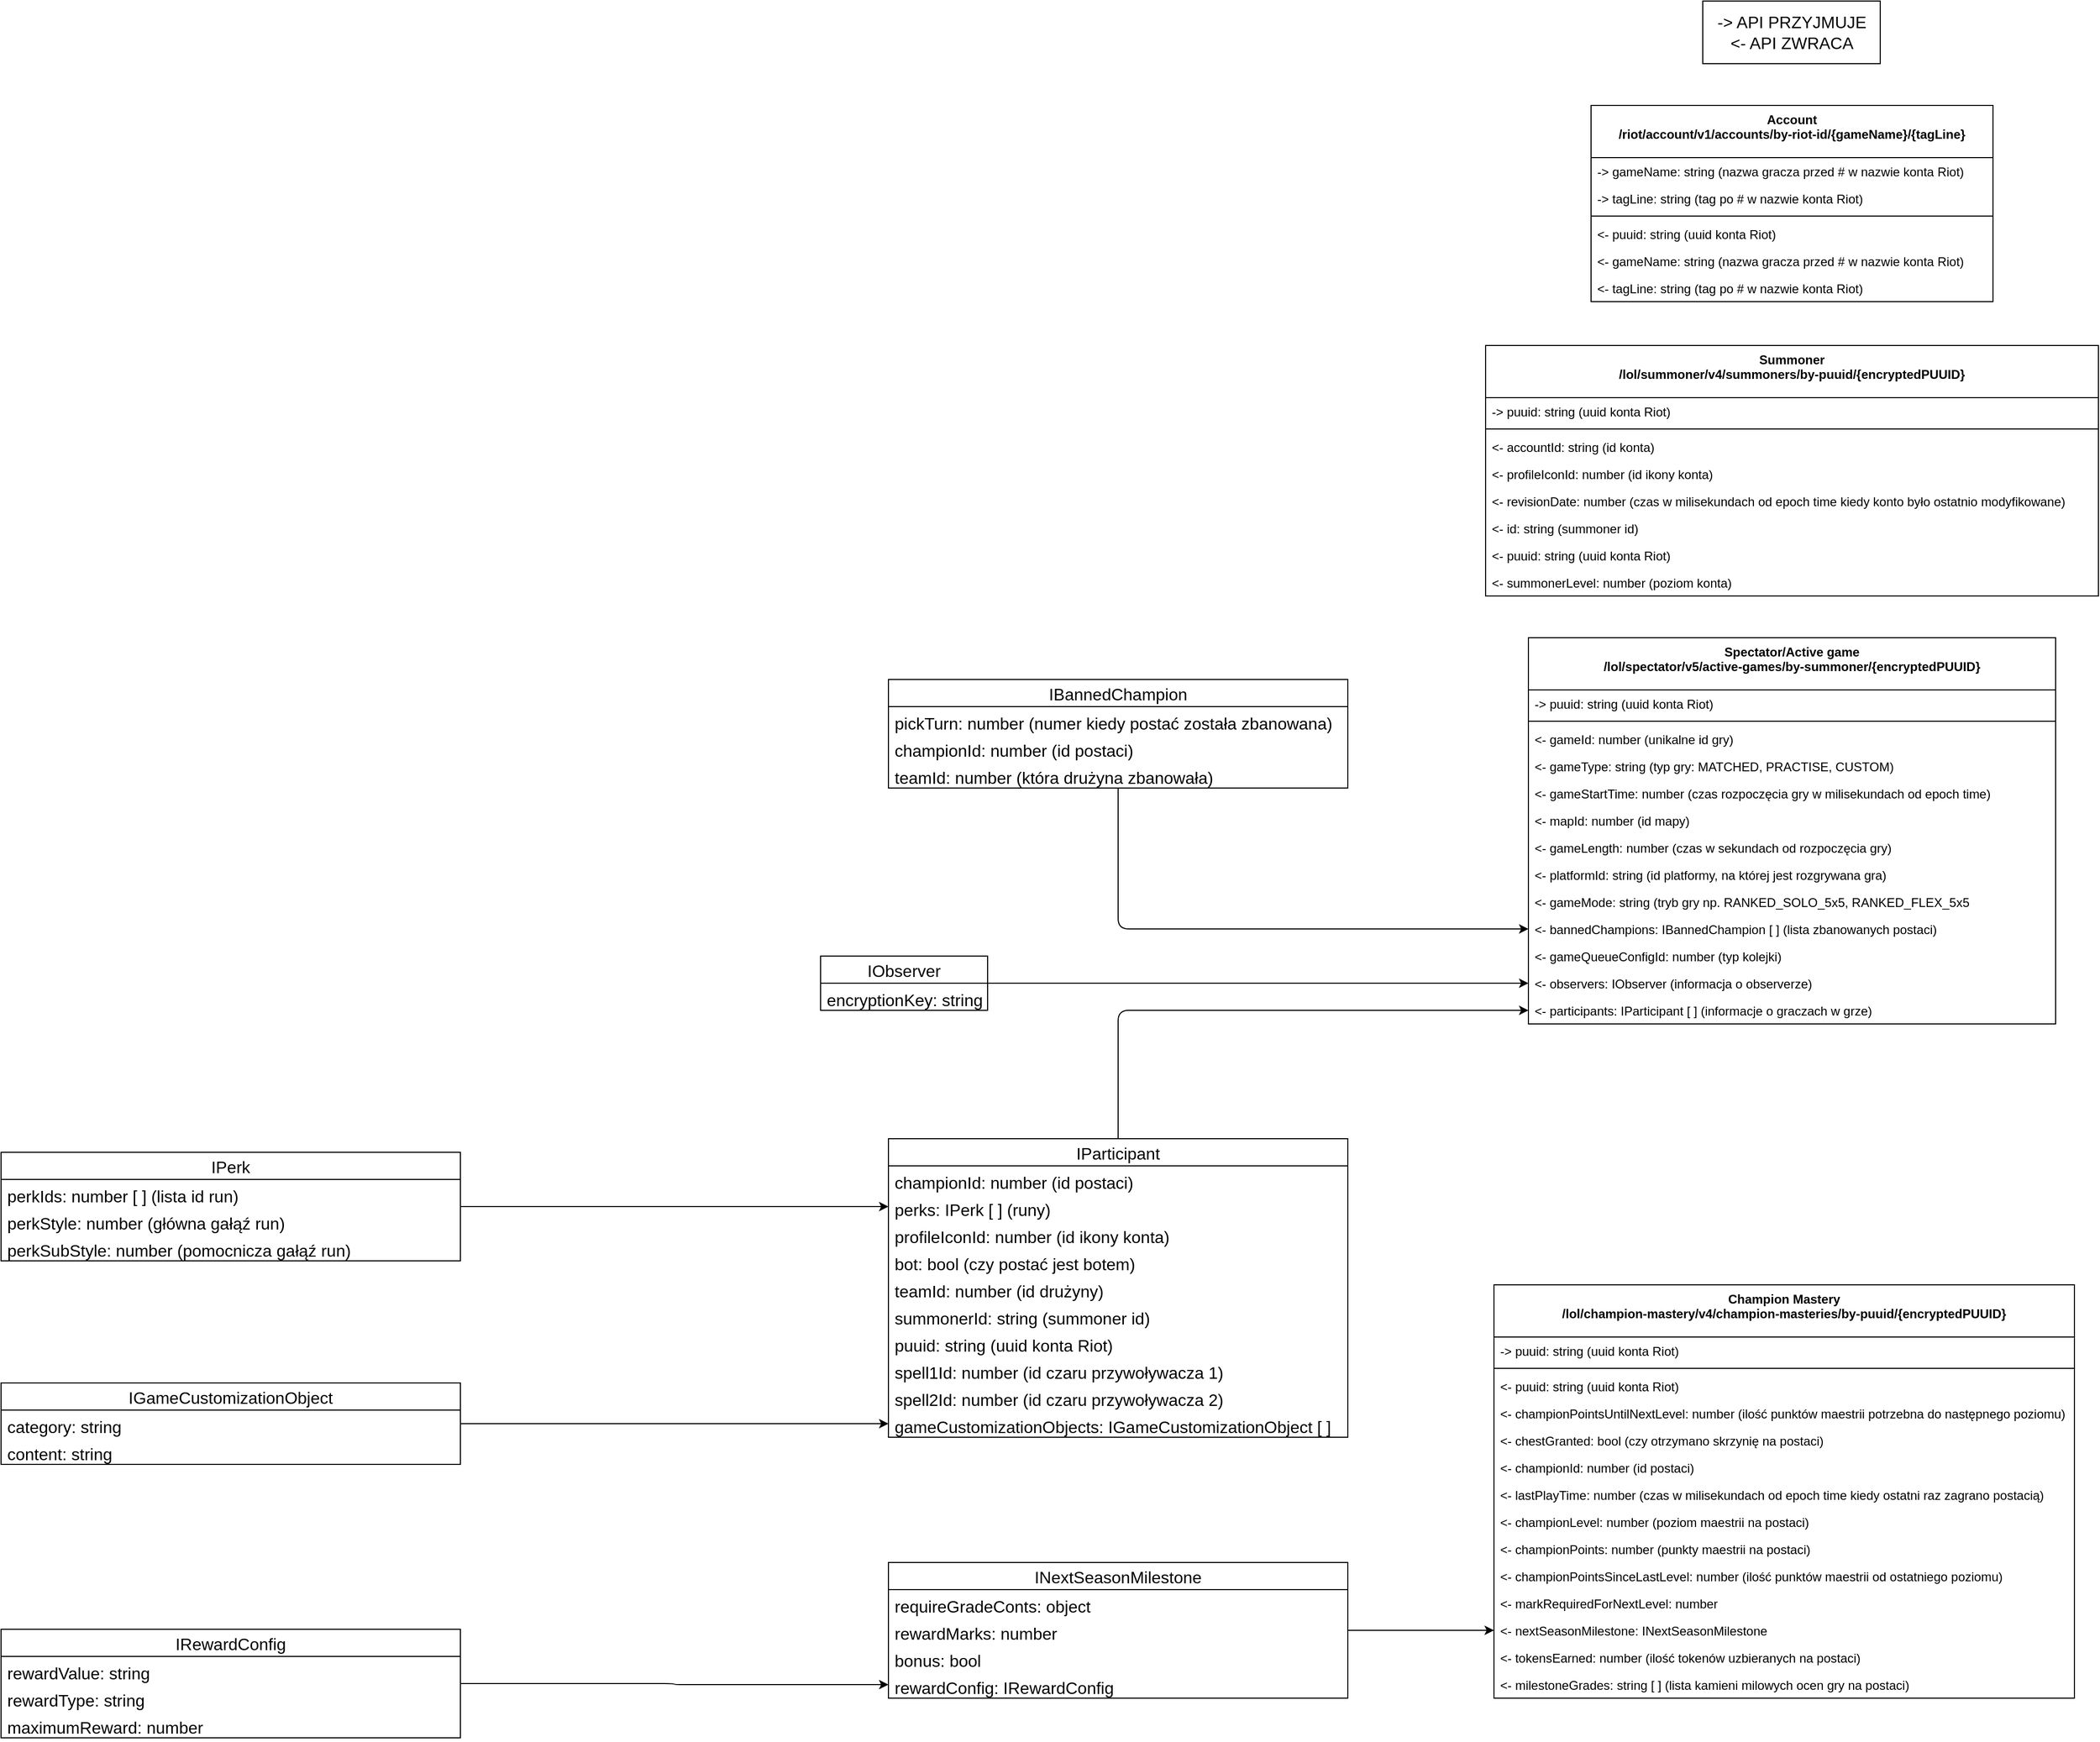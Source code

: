 <mxfile>
    <diagram id="v4KydXevRKA9k5-2016U" name="Page-1">
        <mxGraphModel dx="5660" dy="2357" grid="1" gridSize="10" guides="1" tooltips="1" connect="1" arrows="1" fold="1" page="1" pageScale="1" pageWidth="850" pageHeight="1100" math="0" shadow="0">
            <root>
                <mxCell id="0"/>
                <mxCell id="1" parent="0"/>
                <mxCell id="10" value="Account&#10;/riot/account/v1/accounts/by-riot-id/{gameName}/{tagLine}" style="swimlane;fontStyle=1;align=center;verticalAlign=top;childLayout=stackLayout;horizontal=1;startSize=50;horizontalStack=0;resizeParent=1;resizeParentMax=0;resizeLast=0;collapsible=1;marginBottom=0;" vertex="1" parent="1">
                    <mxGeometry x="233" y="110" width="385" height="188" as="geometry"/>
                </mxCell>
                <mxCell id="11" value="-&gt; gameName: string (nazwa gracza przed # w nazwie konta Riot)" style="text;strokeColor=none;fillColor=none;align=left;verticalAlign=top;spacingLeft=4;spacingRight=4;overflow=hidden;rotatable=0;points=[[0,0.5],[1,0.5]];portConstraint=eastwest;" vertex="1" parent="10">
                    <mxGeometry y="50" width="385" height="26" as="geometry"/>
                </mxCell>
                <mxCell id="14" value="-&gt; tagLine: string (tag po # w nazwie konta Riot)" style="text;strokeColor=none;fillColor=none;align=left;verticalAlign=top;spacingLeft=4;spacingRight=4;overflow=hidden;rotatable=0;points=[[0,0.5],[1,0.5]];portConstraint=eastwest;" vertex="1" parent="10">
                    <mxGeometry y="76" width="385" height="26" as="geometry"/>
                </mxCell>
                <mxCell id="12" value="" style="line;strokeWidth=1;fillColor=none;align=left;verticalAlign=middle;spacingTop=-1;spacingLeft=3;spacingRight=3;rotatable=0;labelPosition=right;points=[];portConstraint=eastwest;strokeColor=inherit;" vertex="1" parent="10">
                    <mxGeometry y="102" width="385" height="8" as="geometry"/>
                </mxCell>
                <mxCell id="13" value="&lt;- puuid: string (uuid konta Riot)" style="text;strokeColor=none;fillColor=none;align=left;verticalAlign=top;spacingLeft=4;spacingRight=4;overflow=hidden;rotatable=0;points=[[0,0.5],[1,0.5]];portConstraint=eastwest;" vertex="1" parent="10">
                    <mxGeometry y="110" width="385" height="26" as="geometry"/>
                </mxCell>
                <mxCell id="15" value="&lt;- gameName: string (nazwa gracza przed # w nazwie konta Riot)" style="text;strokeColor=none;fillColor=none;align=left;verticalAlign=top;spacingLeft=4;spacingRight=4;overflow=hidden;rotatable=0;points=[[0,0.5],[1,0.5]];portConstraint=eastwest;" vertex="1" parent="10">
                    <mxGeometry y="136" width="385" height="26" as="geometry"/>
                </mxCell>
                <mxCell id="20" value="&lt;- tagLine: string (tag po # w nazwie konta Riot)" style="text;strokeColor=none;fillColor=none;align=left;verticalAlign=top;spacingLeft=4;spacingRight=4;overflow=hidden;rotatable=0;points=[[0,0.5],[1,0.5]];portConstraint=eastwest;" vertex="1" parent="10">
                    <mxGeometry y="162" width="385" height="26" as="geometry"/>
                </mxCell>
                <mxCell id="21" value="&lt;font style=&quot;font-size: 16px;&quot;&gt;-&amp;gt; API PRZYJMUJE&lt;br&gt;&amp;lt;- API ZWRACA&lt;/font&gt;" style="html=1;" vertex="1" parent="1">
                    <mxGeometry x="340" y="10" width="170" height="60" as="geometry"/>
                </mxCell>
                <mxCell id="22" value="Summoner&#10;/lol/summoner/v4/summoners/by-puuid/{encryptedPUUID}" style="swimlane;fontStyle=1;align=center;verticalAlign=top;childLayout=stackLayout;horizontal=1;startSize=50;horizontalStack=0;resizeParent=1;resizeParentMax=0;resizeLast=0;collapsible=1;marginBottom=0;" vertex="1" parent="1">
                    <mxGeometry x="132" y="340" width="587" height="240" as="geometry"/>
                </mxCell>
                <mxCell id="23" value="-&gt; puuid: string (uuid konta Riot)" style="text;strokeColor=none;fillColor=none;align=left;verticalAlign=top;spacingLeft=4;spacingRight=4;overflow=hidden;rotatable=0;points=[[0,0.5],[1,0.5]];portConstraint=eastwest;" vertex="1" parent="22">
                    <mxGeometry y="50" width="587" height="26" as="geometry"/>
                </mxCell>
                <mxCell id="25" value="" style="line;strokeWidth=1;fillColor=none;align=left;verticalAlign=middle;spacingTop=-1;spacingLeft=3;spacingRight=3;rotatable=0;labelPosition=right;points=[];portConstraint=eastwest;strokeColor=inherit;" vertex="1" parent="22">
                    <mxGeometry y="76" width="587" height="8" as="geometry"/>
                </mxCell>
                <mxCell id="26" value="&lt;- accountId: string (id konta)" style="text;strokeColor=none;fillColor=none;align=left;verticalAlign=top;spacingLeft=4;spacingRight=4;overflow=hidden;rotatable=0;points=[[0,0.5],[1,0.5]];portConstraint=eastwest;" vertex="1" parent="22">
                    <mxGeometry y="84" width="587" height="26" as="geometry"/>
                </mxCell>
                <mxCell id="27" value="&lt;- profileIconId: number (id ikony konta)" style="text;strokeColor=none;fillColor=none;align=left;verticalAlign=top;spacingLeft=4;spacingRight=4;overflow=hidden;rotatable=0;points=[[0,0.5],[1,0.5]];portConstraint=eastwest;" vertex="1" parent="22">
                    <mxGeometry y="110" width="587" height="26" as="geometry"/>
                </mxCell>
                <mxCell id="28" value="&lt;- revisionDate: number (czas w milisekundach od epoch time kiedy konto było ostatnio modyfikowane)" style="text;strokeColor=none;fillColor=none;align=left;verticalAlign=top;spacingLeft=4;spacingRight=4;overflow=hidden;rotatable=0;points=[[0,0.5],[1,0.5]];portConstraint=eastwest;" vertex="1" parent="22">
                    <mxGeometry y="136" width="587" height="26" as="geometry"/>
                </mxCell>
                <mxCell id="29" value="&lt;- id: string (summoner id)" style="text;strokeColor=none;fillColor=none;align=left;verticalAlign=top;spacingLeft=4;spacingRight=4;overflow=hidden;rotatable=0;points=[[0,0.5],[1,0.5]];portConstraint=eastwest;" vertex="1" parent="22">
                    <mxGeometry y="162" width="587" height="26" as="geometry"/>
                </mxCell>
                <mxCell id="30" value="&lt;- puuid: string (uuid konta Riot)" style="text;strokeColor=none;fillColor=none;align=left;verticalAlign=top;spacingLeft=4;spacingRight=4;overflow=hidden;rotatable=0;points=[[0,0.5],[1,0.5]];portConstraint=eastwest;" vertex="1" parent="22">
                    <mxGeometry y="188" width="587" height="26" as="geometry"/>
                </mxCell>
                <mxCell id="31" value="&lt;- summonerLevel: number (poziom konta)" style="text;strokeColor=none;fillColor=none;align=left;verticalAlign=top;spacingLeft=4;spacingRight=4;overflow=hidden;rotatable=0;points=[[0,0.5],[1,0.5]];portConstraint=eastwest;" vertex="1" parent="22">
                    <mxGeometry y="214" width="587" height="26" as="geometry"/>
                </mxCell>
                <mxCell id="42" value="Spectator/Active game&#10;/lol/spectator/v5/active-games/by-summoner/{encryptedPUUID}" style="swimlane;fontStyle=1;align=center;verticalAlign=top;childLayout=stackLayout;horizontal=1;startSize=50;horizontalStack=0;resizeParent=1;resizeParentMax=0;resizeLast=0;collapsible=1;marginBottom=0;" vertex="1" parent="1">
                    <mxGeometry x="173" y="620" width="505" height="370" as="geometry"/>
                </mxCell>
                <mxCell id="43" value="-&gt; puuid: string (uuid konta Riot)" style="text;strokeColor=none;fillColor=none;align=left;verticalAlign=top;spacingLeft=4;spacingRight=4;overflow=hidden;rotatable=0;points=[[0,0.5],[1,0.5]];portConstraint=eastwest;" vertex="1" parent="42">
                    <mxGeometry y="50" width="505" height="26" as="geometry"/>
                </mxCell>
                <mxCell id="44" value="" style="line;strokeWidth=1;fillColor=none;align=left;verticalAlign=middle;spacingTop=-1;spacingLeft=3;spacingRight=3;rotatable=0;labelPosition=right;points=[];portConstraint=eastwest;strokeColor=inherit;" vertex="1" parent="42">
                    <mxGeometry y="76" width="505" height="8" as="geometry"/>
                </mxCell>
                <mxCell id="45" value="&lt;- gameId: number (unikalne id gry)" style="text;strokeColor=none;fillColor=none;align=left;verticalAlign=top;spacingLeft=4;spacingRight=4;overflow=hidden;rotatable=0;points=[[0,0.5],[1,0.5]];portConstraint=eastwest;" vertex="1" parent="42">
                    <mxGeometry y="84" width="505" height="26" as="geometry"/>
                </mxCell>
                <mxCell id="46" value="&lt;- gameType: string (typ gry: MATCHED, PRACTISE, CUSTOM)" style="text;strokeColor=none;fillColor=none;align=left;verticalAlign=top;spacingLeft=4;spacingRight=4;overflow=hidden;rotatable=0;points=[[0,0.5],[1,0.5]];portConstraint=eastwest;" vertex="1" parent="42">
                    <mxGeometry y="110" width="505" height="26" as="geometry"/>
                </mxCell>
                <mxCell id="47" value="&lt;- gameStartTime: number (czas rozpoczęcia gry w milisekundach od epoch time)" style="text;strokeColor=none;fillColor=none;align=left;verticalAlign=top;spacingLeft=4;spacingRight=4;overflow=hidden;rotatable=0;points=[[0,0.5],[1,0.5]];portConstraint=eastwest;" vertex="1" parent="42">
                    <mxGeometry y="136" width="505" height="26" as="geometry"/>
                </mxCell>
                <mxCell id="48" value="&lt;- mapId: number (id mapy)" style="text;strokeColor=none;fillColor=none;align=left;verticalAlign=top;spacingLeft=4;spacingRight=4;overflow=hidden;rotatable=0;points=[[0,0.5],[1,0.5]];portConstraint=eastwest;" vertex="1" parent="42">
                    <mxGeometry y="162" width="505" height="26" as="geometry"/>
                </mxCell>
                <mxCell id="49" value="&lt;- gameLength: number (czas w sekundach od rozpoczęcia gry)" style="text;strokeColor=none;fillColor=none;align=left;verticalAlign=top;spacingLeft=4;spacingRight=4;overflow=hidden;rotatable=0;points=[[0,0.5],[1,0.5]];portConstraint=eastwest;" vertex="1" parent="42">
                    <mxGeometry y="188" width="505" height="26" as="geometry"/>
                </mxCell>
                <mxCell id="50" value="&lt;- platformId: string (id platformy, na której jest rozgrywana gra)" style="text;strokeColor=none;fillColor=none;align=left;verticalAlign=top;spacingLeft=4;spacingRight=4;overflow=hidden;rotatable=0;points=[[0,0.5],[1,0.5]];portConstraint=eastwest;" vertex="1" parent="42">
                    <mxGeometry y="214" width="505" height="26" as="geometry"/>
                </mxCell>
                <mxCell id="51" value="&lt;- gameMode: string (tryb gry np. RANKED_SOLO_5x5, RANKED_FLEX_5x5" style="text;strokeColor=none;fillColor=none;align=left;verticalAlign=top;spacingLeft=4;spacingRight=4;overflow=hidden;rotatable=0;points=[[0,0.5],[1,0.5]];portConstraint=eastwest;" vertex="1" parent="42">
                    <mxGeometry y="240" width="505" height="26" as="geometry"/>
                </mxCell>
                <mxCell id="52" value="&lt;- bannedChampions: IBannedChampion [ ] (lista zbanowanych postaci)" style="text;strokeColor=none;fillColor=none;align=left;verticalAlign=top;spacingLeft=4;spacingRight=4;overflow=hidden;rotatable=0;points=[[0,0.5],[1,0.5]];portConstraint=eastwest;" vertex="1" parent="42">
                    <mxGeometry y="266" width="505" height="26" as="geometry"/>
                </mxCell>
                <mxCell id="53" value="&lt;- gameQueueConfigId: number (typ kolejki)" style="text;strokeColor=none;fillColor=none;align=left;verticalAlign=top;spacingLeft=4;spacingRight=4;overflow=hidden;rotatable=0;points=[[0,0.5],[1,0.5]];portConstraint=eastwest;" vertex="1" parent="42">
                    <mxGeometry y="292" width="505" height="26" as="geometry"/>
                </mxCell>
                <mxCell id="54" value="&lt;- observers: IObserver (informacja o observerze)" style="text;strokeColor=none;fillColor=none;align=left;verticalAlign=top;spacingLeft=4;spacingRight=4;overflow=hidden;rotatable=0;points=[[0,0.5],[1,0.5]];portConstraint=eastwest;" vertex="1" parent="42">
                    <mxGeometry y="318" width="505" height="26" as="geometry"/>
                </mxCell>
                <mxCell id="55" value="&lt;- participants: IParticipant [ ] (informacje o graczach w grze)" style="text;strokeColor=none;fillColor=none;align=left;verticalAlign=top;spacingLeft=4;spacingRight=4;overflow=hidden;rotatable=0;points=[[0,0.5],[1,0.5]];portConstraint=eastwest;" vertex="1" parent="42">
                    <mxGeometry y="344" width="505" height="26" as="geometry"/>
                </mxCell>
                <mxCell id="60" style="edgeStyle=orthogonalEdgeStyle;html=1;entryX=0;entryY=0.5;entryDx=0;entryDy=0;fontSize=16;" edge="1" parent="1" source="56" target="52">
                    <mxGeometry relative="1" as="geometry"/>
                </mxCell>
                <mxCell id="56" value="IBannedChampion" style="swimlane;fontStyle=0;childLayout=stackLayout;horizontal=1;startSize=26;fillColor=none;horizontalStack=0;resizeParent=1;resizeParentMax=0;resizeLast=0;collapsible=1;marginBottom=0;fontSize=16;" vertex="1" parent="1">
                    <mxGeometry x="-440" y="660" width="440" height="104" as="geometry"/>
                </mxCell>
                <mxCell id="57" value="pickTurn: number (numer kiedy postać została zbanowana)" style="text;strokeColor=none;fillColor=none;align=left;verticalAlign=top;spacingLeft=4;spacingRight=4;overflow=hidden;rotatable=0;points=[[0,0.5],[1,0.5]];portConstraint=eastwest;fontSize=16;" vertex="1" parent="56">
                    <mxGeometry y="26" width="440" height="26" as="geometry"/>
                </mxCell>
                <mxCell id="58" value="championId: number (id postaci)" style="text;strokeColor=none;fillColor=none;align=left;verticalAlign=top;spacingLeft=4;spacingRight=4;overflow=hidden;rotatable=0;points=[[0,0.5],[1,0.5]];portConstraint=eastwest;fontSize=16;" vertex="1" parent="56">
                    <mxGeometry y="52" width="440" height="26" as="geometry"/>
                </mxCell>
                <mxCell id="59" value="teamId: number (która drużyna zbanowała)" style="text;strokeColor=none;fillColor=none;align=left;verticalAlign=top;spacingLeft=4;spacingRight=4;overflow=hidden;rotatable=0;points=[[0,0.5],[1,0.5]];portConstraint=eastwest;fontSize=16;" vertex="1" parent="56">
                    <mxGeometry y="78" width="440" height="26" as="geometry"/>
                </mxCell>
                <mxCell id="72" style="edgeStyle=orthogonalEdgeStyle;html=1;entryX=0;entryY=0.5;entryDx=0;entryDy=0;fontSize=16;" edge="1" parent="1" source="61" target="55">
                    <mxGeometry relative="1" as="geometry"/>
                </mxCell>
                <mxCell id="61" value="IParticipant" style="swimlane;fontStyle=0;childLayout=stackLayout;horizontal=1;startSize=26;fillColor=none;horizontalStack=0;resizeParent=1;resizeParentMax=0;resizeLast=0;collapsible=1;marginBottom=0;fontSize=16;" vertex="1" parent="1">
                    <mxGeometry x="-440" y="1100" width="440" height="286" as="geometry"/>
                </mxCell>
                <mxCell id="62" value="championId: number (id postaci)" style="text;strokeColor=none;fillColor=none;align=left;verticalAlign=top;spacingLeft=4;spacingRight=4;overflow=hidden;rotatable=0;points=[[0,0.5],[1,0.5]];portConstraint=eastwest;fontSize=16;" vertex="1" parent="61">
                    <mxGeometry y="26" width="440" height="26" as="geometry"/>
                </mxCell>
                <mxCell id="63" value="perks: IPerk [ ] (runy)" style="text;strokeColor=none;fillColor=none;align=left;verticalAlign=top;spacingLeft=4;spacingRight=4;overflow=hidden;rotatable=0;points=[[0,0.5],[1,0.5]];portConstraint=eastwest;fontSize=16;" vertex="1" parent="61">
                    <mxGeometry y="52" width="440" height="26" as="geometry"/>
                </mxCell>
                <mxCell id="64" value="profileIconId: number (id ikony konta)" style="text;strokeColor=none;fillColor=none;align=left;verticalAlign=top;spacingLeft=4;spacingRight=4;overflow=hidden;rotatable=0;points=[[0,0.5],[1,0.5]];portConstraint=eastwest;fontSize=16;" vertex="1" parent="61">
                    <mxGeometry y="78" width="440" height="26" as="geometry"/>
                </mxCell>
                <mxCell id="65" value="bot: bool (czy postać jest botem)" style="text;strokeColor=none;fillColor=none;align=left;verticalAlign=top;spacingLeft=4;spacingRight=4;overflow=hidden;rotatable=0;points=[[0,0.5],[1,0.5]];portConstraint=eastwest;fontSize=16;" vertex="1" parent="61">
                    <mxGeometry y="104" width="440" height="26" as="geometry"/>
                </mxCell>
                <mxCell id="66" value="teamId: number (id drużyny)" style="text;strokeColor=none;fillColor=none;align=left;verticalAlign=top;spacingLeft=4;spacingRight=4;overflow=hidden;rotatable=0;points=[[0,0.5],[1,0.5]];portConstraint=eastwest;fontSize=16;" vertex="1" parent="61">
                    <mxGeometry y="130" width="440" height="26" as="geometry"/>
                </mxCell>
                <mxCell id="67" value="summonerId: string (summoner id)" style="text;strokeColor=none;fillColor=none;align=left;verticalAlign=top;spacingLeft=4;spacingRight=4;overflow=hidden;rotatable=0;points=[[0,0.5],[1,0.5]];portConstraint=eastwest;fontSize=16;" vertex="1" parent="61">
                    <mxGeometry y="156" width="440" height="26" as="geometry"/>
                </mxCell>
                <mxCell id="68" value="puuid: string (uuid konta Riot)" style="text;strokeColor=none;fillColor=none;align=left;verticalAlign=top;spacingLeft=4;spacingRight=4;overflow=hidden;rotatable=0;points=[[0,0.5],[1,0.5]];portConstraint=eastwest;fontSize=16;" vertex="1" parent="61">
                    <mxGeometry y="182" width="440" height="26" as="geometry"/>
                </mxCell>
                <mxCell id="69" value="spell1Id: number (id czaru przywoływacza 1)" style="text;strokeColor=none;fillColor=none;align=left;verticalAlign=top;spacingLeft=4;spacingRight=4;overflow=hidden;rotatable=0;points=[[0,0.5],[1,0.5]];portConstraint=eastwest;fontSize=16;" vertex="1" parent="61">
                    <mxGeometry y="208" width="440" height="26" as="geometry"/>
                </mxCell>
                <mxCell id="70" value="spell2Id: number (id czaru przywoływacza 2)" style="text;strokeColor=none;fillColor=none;align=left;verticalAlign=top;spacingLeft=4;spacingRight=4;overflow=hidden;rotatable=0;points=[[0,0.5],[1,0.5]];portConstraint=eastwest;fontSize=16;" vertex="1" parent="61">
                    <mxGeometry y="234" width="440" height="26" as="geometry"/>
                </mxCell>
                <mxCell id="71" value="gameCustomizationObjects: IGameCustomizationObject [ ]" style="text;strokeColor=none;fillColor=none;align=left;verticalAlign=top;spacingLeft=4;spacingRight=4;overflow=hidden;rotatable=0;points=[[0,0.5],[1,0.5]];portConstraint=eastwest;fontSize=16;" vertex="1" parent="61">
                    <mxGeometry y="260" width="440" height="26" as="geometry"/>
                </mxCell>
                <mxCell id="77" style="edgeStyle=orthogonalEdgeStyle;html=1;entryX=0;entryY=0.5;entryDx=0;entryDy=0;fontSize=16;" edge="1" parent="1" source="73" target="54">
                    <mxGeometry relative="1" as="geometry"/>
                </mxCell>
                <mxCell id="73" value="IObserver" style="swimlane;fontStyle=0;childLayout=stackLayout;horizontal=1;startSize=26;fillColor=none;horizontalStack=0;resizeParent=1;resizeParentMax=0;resizeLast=0;collapsible=1;marginBottom=0;fontSize=16;" vertex="1" parent="1">
                    <mxGeometry x="-505" y="925" width="160" height="52" as="geometry"/>
                </mxCell>
                <mxCell id="74" value="encryptionKey: string" style="text;strokeColor=none;fillColor=none;align=left;verticalAlign=top;spacingLeft=4;spacingRight=4;overflow=hidden;rotatable=0;points=[[0,0.5],[1,0.5]];portConstraint=eastwest;fontSize=16;" vertex="1" parent="73">
                    <mxGeometry y="26" width="160" height="26" as="geometry"/>
                </mxCell>
                <mxCell id="82" style="edgeStyle=orthogonalEdgeStyle;html=1;entryX=0;entryY=0.5;entryDx=0;entryDy=0;fontSize=16;" edge="1" parent="1" source="78" target="63">
                    <mxGeometry relative="1" as="geometry"/>
                </mxCell>
                <mxCell id="78" value="IPerk" style="swimlane;fontStyle=0;childLayout=stackLayout;horizontal=1;startSize=26;fillColor=none;horizontalStack=0;resizeParent=1;resizeParentMax=0;resizeLast=0;collapsible=1;marginBottom=0;fontSize=16;" vertex="1" parent="1">
                    <mxGeometry x="-1290" y="1113" width="440" height="104" as="geometry"/>
                </mxCell>
                <mxCell id="79" value="perkIds: number [ ] (lista id run)" style="text;strokeColor=none;fillColor=none;align=left;verticalAlign=top;spacingLeft=4;spacingRight=4;overflow=hidden;rotatable=0;points=[[0,0.5],[1,0.5]];portConstraint=eastwest;fontSize=16;" vertex="1" parent="78">
                    <mxGeometry y="26" width="440" height="26" as="geometry"/>
                </mxCell>
                <mxCell id="80" value="perkStyle: number (główna gałąź run)" style="text;strokeColor=none;fillColor=none;align=left;verticalAlign=top;spacingLeft=4;spacingRight=4;overflow=hidden;rotatable=0;points=[[0,0.5],[1,0.5]];portConstraint=eastwest;fontSize=16;" vertex="1" parent="78">
                    <mxGeometry y="52" width="440" height="26" as="geometry"/>
                </mxCell>
                <mxCell id="81" value="perkSubStyle: number (pomocnicza gałąź run)" style="text;strokeColor=none;fillColor=none;align=left;verticalAlign=top;spacingLeft=4;spacingRight=4;overflow=hidden;rotatable=0;points=[[0,0.5],[1,0.5]];portConstraint=eastwest;fontSize=16;" vertex="1" parent="78">
                    <mxGeometry y="78" width="440" height="26" as="geometry"/>
                </mxCell>
                <mxCell id="87" style="edgeStyle=orthogonalEdgeStyle;html=1;entryX=0;entryY=0.5;entryDx=0;entryDy=0;fontSize=16;" edge="1" parent="1" source="83" target="71">
                    <mxGeometry relative="1" as="geometry"/>
                </mxCell>
                <mxCell id="83" value="IGameCustomizationObject" style="swimlane;fontStyle=0;childLayout=stackLayout;horizontal=1;startSize=26;fillColor=none;horizontalStack=0;resizeParent=1;resizeParentMax=0;resizeLast=0;collapsible=1;marginBottom=0;fontSize=16;" vertex="1" parent="1">
                    <mxGeometry x="-1290" y="1334" width="440" height="78" as="geometry"/>
                </mxCell>
                <mxCell id="84" value="category: string" style="text;strokeColor=none;fillColor=none;align=left;verticalAlign=top;spacingLeft=4;spacingRight=4;overflow=hidden;rotatable=0;points=[[0,0.5],[1,0.5]];portConstraint=eastwest;fontSize=16;" vertex="1" parent="83">
                    <mxGeometry y="26" width="440" height="26" as="geometry"/>
                </mxCell>
                <mxCell id="85" value="content: string" style="text;strokeColor=none;fillColor=none;align=left;verticalAlign=top;spacingLeft=4;spacingRight=4;overflow=hidden;rotatable=0;points=[[0,0.5],[1,0.5]];portConstraint=eastwest;fontSize=16;" vertex="1" parent="83">
                    <mxGeometry y="52" width="440" height="26" as="geometry"/>
                </mxCell>
                <mxCell id="103" value="Champion Mastery&#10;/lol/champion-mastery/v4/champion-masteries/by-puuid/{encryptedPUUID}" style="swimlane;fontStyle=1;align=center;verticalAlign=top;childLayout=stackLayout;horizontal=1;startSize=50;horizontalStack=0;resizeParent=1;resizeParentMax=0;resizeLast=0;collapsible=1;marginBottom=0;" vertex="1" parent="1">
                    <mxGeometry x="140" y="1240" width="556" height="396" as="geometry"/>
                </mxCell>
                <mxCell id="104" value="-&gt; puuid: string (uuid konta Riot)" style="text;strokeColor=none;fillColor=none;align=left;verticalAlign=top;spacingLeft=4;spacingRight=4;overflow=hidden;rotatable=0;points=[[0,0.5],[1,0.5]];portConstraint=eastwest;" vertex="1" parent="103">
                    <mxGeometry y="50" width="556" height="26" as="geometry"/>
                </mxCell>
                <mxCell id="105" value="" style="line;strokeWidth=1;fillColor=none;align=left;verticalAlign=middle;spacingTop=-1;spacingLeft=3;spacingRight=3;rotatable=0;labelPosition=right;points=[];portConstraint=eastwest;strokeColor=inherit;" vertex="1" parent="103">
                    <mxGeometry y="76" width="556" height="8" as="geometry"/>
                </mxCell>
                <mxCell id="106" value="&lt;- puuid: string (uuid konta Riot)" style="text;strokeColor=none;fillColor=none;align=left;verticalAlign=top;spacingLeft=4;spacingRight=4;overflow=hidden;rotatable=0;points=[[0,0.5],[1,0.5]];portConstraint=eastwest;" vertex="1" parent="103">
                    <mxGeometry y="84" width="556" height="26" as="geometry"/>
                </mxCell>
                <mxCell id="107" value="&lt;- championPointsUntilNextLevel: number (ilość punktów maestrii potrzebna do następnego poziomu)" style="text;strokeColor=none;fillColor=none;align=left;verticalAlign=top;spacingLeft=4;spacingRight=4;overflow=hidden;rotatable=0;points=[[0,0.5],[1,0.5]];portConstraint=eastwest;" vertex="1" parent="103">
                    <mxGeometry y="110" width="556" height="26" as="geometry"/>
                </mxCell>
                <mxCell id="108" value="&lt;- chestGranted: bool (czy otrzymano skrzynię na postaci)" style="text;strokeColor=none;fillColor=none;align=left;verticalAlign=top;spacingLeft=4;spacingRight=4;overflow=hidden;rotatable=0;points=[[0,0.5],[1,0.5]];portConstraint=eastwest;" vertex="1" parent="103">
                    <mxGeometry y="136" width="556" height="26" as="geometry"/>
                </mxCell>
                <mxCell id="109" value="&lt;- championId: number (id postaci)" style="text;strokeColor=none;fillColor=none;align=left;verticalAlign=top;spacingLeft=4;spacingRight=4;overflow=hidden;rotatable=0;points=[[0,0.5],[1,0.5]];portConstraint=eastwest;" vertex="1" parent="103">
                    <mxGeometry y="162" width="556" height="26" as="geometry"/>
                </mxCell>
                <mxCell id="110" value="&lt;- lastPlayTime: number (czas w milisekundach od epoch time kiedy ostatni raz zagrano postacią)" style="text;strokeColor=none;fillColor=none;align=left;verticalAlign=top;spacingLeft=4;spacingRight=4;overflow=hidden;rotatable=0;points=[[0,0.5],[1,0.5]];portConstraint=eastwest;" vertex="1" parent="103">
                    <mxGeometry y="188" width="556" height="26" as="geometry"/>
                </mxCell>
                <mxCell id="111" value="&lt;- championLevel: number (poziom maestrii na postaci)" style="text;strokeColor=none;fillColor=none;align=left;verticalAlign=top;spacingLeft=4;spacingRight=4;overflow=hidden;rotatable=0;points=[[0,0.5],[1,0.5]];portConstraint=eastwest;" vertex="1" parent="103">
                    <mxGeometry y="214" width="556" height="26" as="geometry"/>
                </mxCell>
                <mxCell id="112" value="&lt;- championPoints: number (punkty maestrii na postaci)" style="text;strokeColor=none;fillColor=none;align=left;verticalAlign=top;spacingLeft=4;spacingRight=4;overflow=hidden;rotatable=0;points=[[0,0.5],[1,0.5]];portConstraint=eastwest;" vertex="1" parent="103">
                    <mxGeometry y="240" width="556" height="26" as="geometry"/>
                </mxCell>
                <mxCell id="113" value="&lt;- championPointsSinceLastLevel: number (ilość punktów maestrii od ostatniego poziomu)" style="text;strokeColor=none;fillColor=none;align=left;verticalAlign=top;spacingLeft=4;spacingRight=4;overflow=hidden;rotatable=0;points=[[0,0.5],[1,0.5]];portConstraint=eastwest;" vertex="1" parent="103">
                    <mxGeometry y="266" width="556" height="26" as="geometry"/>
                </mxCell>
                <mxCell id="114" value="&lt;- markRequiredForNextLevel: number" style="text;strokeColor=none;fillColor=none;align=left;verticalAlign=top;spacingLeft=4;spacingRight=4;overflow=hidden;rotatable=0;points=[[0,0.5],[1,0.5]];portConstraint=eastwest;" vertex="1" parent="103">
                    <mxGeometry y="292" width="556" height="26" as="geometry"/>
                </mxCell>
                <mxCell id="115" value="&lt;- nextSeasonMilestone: INextSeasonMilestone" style="text;strokeColor=none;fillColor=none;align=left;verticalAlign=top;spacingLeft=4;spacingRight=4;overflow=hidden;rotatable=0;points=[[0,0.5],[1,0.5]];portConstraint=eastwest;" vertex="1" parent="103">
                    <mxGeometry y="318" width="556" height="26" as="geometry"/>
                </mxCell>
                <mxCell id="116" value="&lt;- tokensEarned: number (ilość tokenów uzbieranych na postaci)" style="text;strokeColor=none;fillColor=none;align=left;verticalAlign=top;spacingLeft=4;spacingRight=4;overflow=hidden;rotatable=0;points=[[0,0.5],[1,0.5]];portConstraint=eastwest;" vertex="1" parent="103">
                    <mxGeometry y="344" width="556" height="26" as="geometry"/>
                </mxCell>
                <mxCell id="117" value="&lt;- milestoneGrades: string [ ] (lista kamieni milowych ocen gry na postaci)" style="text;strokeColor=none;fillColor=none;align=left;verticalAlign=top;spacingLeft=4;spacingRight=4;overflow=hidden;rotatable=0;points=[[0,0.5],[1,0.5]];portConstraint=eastwest;" vertex="1" parent="103">
                    <mxGeometry y="370" width="556" height="26" as="geometry"/>
                </mxCell>
                <mxCell id="129" style="edgeStyle=orthogonalEdgeStyle;html=1;entryX=0;entryY=0.5;entryDx=0;entryDy=0;fontSize=16;" edge="1" parent="1" source="118" target="115">
                    <mxGeometry relative="1" as="geometry"/>
                </mxCell>
                <mxCell id="118" value="INextSeasonMilestone" style="swimlane;fontStyle=0;childLayout=stackLayout;horizontal=1;startSize=26;fillColor=none;horizontalStack=0;resizeParent=1;resizeParentMax=0;resizeLast=0;collapsible=1;marginBottom=0;fontSize=16;" vertex="1" parent="1">
                    <mxGeometry x="-440" y="1506" width="440" height="130" as="geometry"/>
                </mxCell>
                <mxCell id="119" value="requireGradeConts: object" style="text;strokeColor=none;fillColor=none;align=left;verticalAlign=top;spacingLeft=4;spacingRight=4;overflow=hidden;rotatable=0;points=[[0,0.5],[1,0.5]];portConstraint=eastwest;fontSize=16;" vertex="1" parent="118">
                    <mxGeometry y="26" width="440" height="26" as="geometry"/>
                </mxCell>
                <mxCell id="120" value="rewardMarks: number" style="text;strokeColor=none;fillColor=none;align=left;verticalAlign=top;spacingLeft=4;spacingRight=4;overflow=hidden;rotatable=0;points=[[0,0.5],[1,0.5]];portConstraint=eastwest;fontSize=16;" vertex="1" parent="118">
                    <mxGeometry y="52" width="440" height="26" as="geometry"/>
                </mxCell>
                <mxCell id="121" value="bonus: bool" style="text;strokeColor=none;fillColor=none;align=left;verticalAlign=top;spacingLeft=4;spacingRight=4;overflow=hidden;rotatable=0;points=[[0,0.5],[1,0.5]];portConstraint=eastwest;fontSize=16;" vertex="1" parent="118">
                    <mxGeometry y="78" width="440" height="26" as="geometry"/>
                </mxCell>
                <mxCell id="122" value="rewardConfig: IRewardConfig" style="text;strokeColor=none;fillColor=none;align=left;verticalAlign=top;spacingLeft=4;spacingRight=4;overflow=hidden;rotatable=0;points=[[0,0.5],[1,0.5]];portConstraint=eastwest;fontSize=16;" vertex="1" parent="118">
                    <mxGeometry y="104" width="440" height="26" as="geometry"/>
                </mxCell>
                <mxCell id="135" style="edgeStyle=orthogonalEdgeStyle;html=1;entryX=0;entryY=0.5;entryDx=0;entryDy=0;fontSize=16;" edge="1" parent="1" source="130" target="122">
                    <mxGeometry relative="1" as="geometry"/>
                </mxCell>
                <mxCell id="130" value="IRewardConfig" style="swimlane;fontStyle=0;childLayout=stackLayout;horizontal=1;startSize=26;fillColor=none;horizontalStack=0;resizeParent=1;resizeParentMax=0;resizeLast=0;collapsible=1;marginBottom=0;fontSize=16;" vertex="1" parent="1">
                    <mxGeometry x="-1290" y="1570" width="440" height="104" as="geometry"/>
                </mxCell>
                <mxCell id="131" value="rewardValue: string" style="text;strokeColor=none;fillColor=none;align=left;verticalAlign=top;spacingLeft=4;spacingRight=4;overflow=hidden;rotatable=0;points=[[0,0.5],[1,0.5]];portConstraint=eastwest;fontSize=16;" vertex="1" parent="130">
                    <mxGeometry y="26" width="440" height="26" as="geometry"/>
                </mxCell>
                <mxCell id="132" value="rewardType: string" style="text;strokeColor=none;fillColor=none;align=left;verticalAlign=top;spacingLeft=4;spacingRight=4;overflow=hidden;rotatable=0;points=[[0,0.5],[1,0.5]];portConstraint=eastwest;fontSize=16;" vertex="1" parent="130">
                    <mxGeometry y="52" width="440" height="26" as="geometry"/>
                </mxCell>
                <mxCell id="133" value="maximumReward: number" style="text;strokeColor=none;fillColor=none;align=left;verticalAlign=top;spacingLeft=4;spacingRight=4;overflow=hidden;rotatable=0;points=[[0,0.5],[1,0.5]];portConstraint=eastwest;fontSize=16;" vertex="1" parent="130">
                    <mxGeometry y="78" width="440" height="26" as="geometry"/>
                </mxCell>
            </root>
        </mxGraphModel>
    </diagram>
</mxfile>